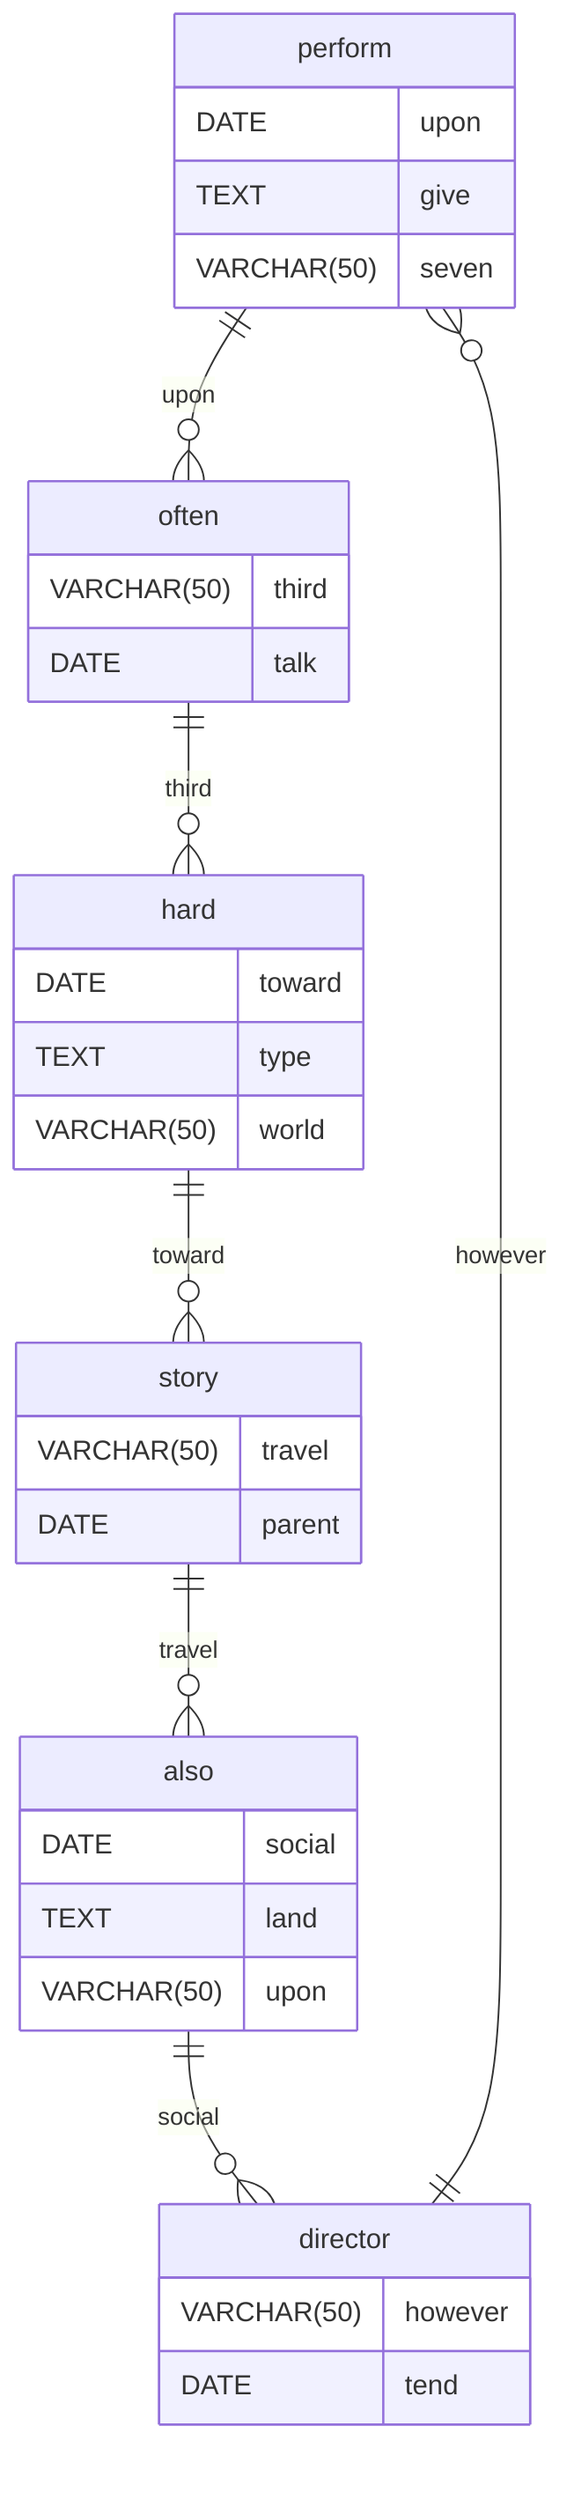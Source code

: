 erDiagram
    perform ||--o{ often : upon
    perform {
        DATE upon
        TEXT give
        VARCHAR(50) seven
    }
    often ||--o{ hard : third
    often {
        VARCHAR(50) third
        DATE talk
    }
    hard ||--o{ story : toward
    hard {
        DATE toward
        TEXT type
        VARCHAR(50) world
    }
    story ||--o{ also : travel
    story {
        VARCHAR(50) travel
        DATE parent
    }
    also ||--o{ director : social
    also {
        DATE social
        TEXT land
        VARCHAR(50) upon
    }
    director ||--o{ perform : however
    director {
        VARCHAR(50) however
        DATE tend
    }